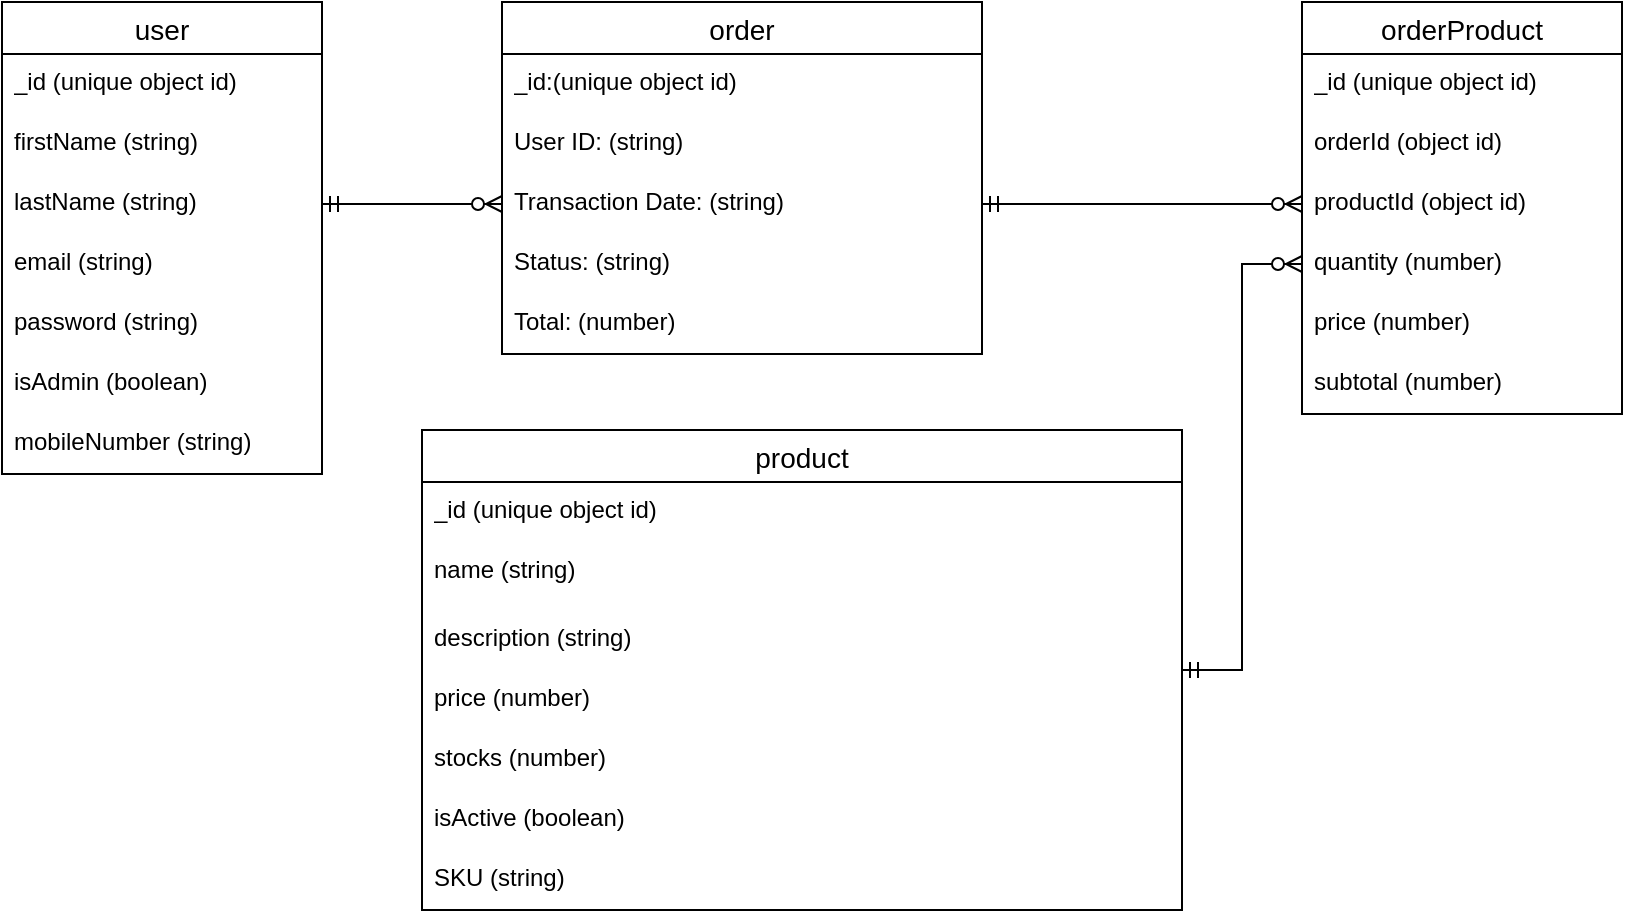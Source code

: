 <mxfile version="21.6.5" type="google">
  <diagram id="R2lEEEUBdFMjLlhIrx00" name="Page-1">
    <mxGraphModel grid="1" page="1" gridSize="10" guides="1" tooltips="1" connect="1" arrows="1" fold="1" pageScale="1" pageWidth="850" pageHeight="1100" math="0" shadow="0" extFonts="Permanent Marker^https://fonts.googleapis.com/css?family=Permanent+Marker">
      <root>
        <mxCell id="0" />
        <mxCell id="1" parent="0" />
        <mxCell id="putvErkf_g4xIwPqzJZy-3" value="user" style="swimlane;fontStyle=0;childLayout=stackLayout;horizontal=1;startSize=26;horizontalStack=0;resizeParent=1;resizeParentMax=0;resizeLast=0;collapsible=1;marginBottom=0;align=center;fontSize=14;" vertex="1" parent="1">
          <mxGeometry x="110" y="336" width="160" height="236" as="geometry" />
        </mxCell>
        <mxCell id="putvErkf_g4xIwPqzJZy-4" value="_id (unique object id)" style="text;strokeColor=none;fillColor=none;spacingLeft=4;spacingRight=4;overflow=hidden;rotatable=0;points=[[0,0.5],[1,0.5]];portConstraint=eastwest;fontSize=12;whiteSpace=wrap;html=1;" vertex="1" parent="putvErkf_g4xIwPqzJZy-3">
          <mxGeometry y="26" width="160" height="30" as="geometry" />
        </mxCell>
        <mxCell id="putvErkf_g4xIwPqzJZy-5" value="firstName (string)" style="text;strokeColor=none;fillColor=none;spacingLeft=4;spacingRight=4;overflow=hidden;rotatable=0;points=[[0,0.5],[1,0.5]];portConstraint=eastwest;fontSize=12;whiteSpace=wrap;html=1;" vertex="1" parent="putvErkf_g4xIwPqzJZy-3">
          <mxGeometry y="56" width="160" height="30" as="geometry" />
        </mxCell>
        <mxCell id="putvErkf_g4xIwPqzJZy-6" value="lastName (string)" style="text;strokeColor=none;fillColor=none;spacingLeft=4;spacingRight=4;overflow=hidden;rotatable=0;points=[[0,0.5],[1,0.5]];portConstraint=eastwest;fontSize=12;whiteSpace=wrap;html=1;" vertex="1" parent="putvErkf_g4xIwPqzJZy-3">
          <mxGeometry y="86" width="160" height="30" as="geometry" />
        </mxCell>
        <mxCell id="Y567aEEgPNos695ZxgS2-1" value="email (string)" style="text;strokeColor=none;fillColor=none;spacingLeft=4;spacingRight=4;overflow=hidden;rotatable=0;points=[[0,0.5],[1,0.5]];portConstraint=eastwest;fontSize=12;whiteSpace=wrap;html=1;" vertex="1" parent="putvErkf_g4xIwPqzJZy-3">
          <mxGeometry y="116" width="160" height="30" as="geometry" />
        </mxCell>
        <mxCell id="Y567aEEgPNos695ZxgS2-2" value="password (string)" style="text;strokeColor=none;fillColor=none;spacingLeft=4;spacingRight=4;overflow=hidden;rotatable=0;points=[[0,0.5],[1,0.5]];portConstraint=eastwest;fontSize=12;whiteSpace=wrap;html=1;" vertex="1" parent="putvErkf_g4xIwPqzJZy-3">
          <mxGeometry y="146" width="160" height="30" as="geometry" />
        </mxCell>
        <mxCell id="Y567aEEgPNos695ZxgS2-3" value="isAdmin (boolean)" style="text;strokeColor=none;fillColor=none;spacingLeft=4;spacingRight=4;overflow=hidden;rotatable=0;points=[[0,0.5],[1,0.5]];portConstraint=eastwest;fontSize=12;whiteSpace=wrap;html=1;" vertex="1" parent="putvErkf_g4xIwPqzJZy-3">
          <mxGeometry y="176" width="160" height="30" as="geometry" />
        </mxCell>
        <mxCell id="Y567aEEgPNos695ZxgS2-4" value="mobileNumber (string)" style="text;strokeColor=none;fillColor=none;spacingLeft=4;spacingRight=4;overflow=hidden;rotatable=0;points=[[0,0.5],[1,0.5]];portConstraint=eastwest;fontSize=12;whiteSpace=wrap;html=1;" vertex="1" parent="putvErkf_g4xIwPqzJZy-3">
          <mxGeometry y="206" width="160" height="30" as="geometry" />
        </mxCell>
        <mxCell id="putvErkf_g4xIwPqzJZy-7" value="product" style="swimlane;fontStyle=0;childLayout=stackLayout;horizontal=1;startSize=26;horizontalStack=0;resizeParent=1;resizeParentMax=0;resizeLast=0;collapsible=1;marginBottom=0;align=center;fontSize=14;" vertex="1" parent="1">
          <mxGeometry x="320" y="550" width="380" height="240" as="geometry" />
        </mxCell>
        <mxCell id="putvErkf_g4xIwPqzJZy-8" value="_id (unique object id)" style="text;strokeColor=none;fillColor=none;spacingLeft=4;spacingRight=4;overflow=hidden;rotatable=0;points=[[0,0.5],[1,0.5]];portConstraint=eastwest;fontSize=12;whiteSpace=wrap;html=1;" vertex="1" parent="putvErkf_g4xIwPqzJZy-7">
          <mxGeometry y="26" width="380" height="30" as="geometry" />
        </mxCell>
        <mxCell id="cEaCsbyFR_u0KVqD7C1r-1" value="name (string)" style="text;strokeColor=none;fillColor=none;spacingLeft=4;spacingRight=4;overflow=hidden;rotatable=0;points=[[0,0.5],[1,0.5]];portConstraint=eastwest;fontSize=12;whiteSpace=wrap;html=1;" vertex="1" parent="putvErkf_g4xIwPqzJZy-7">
          <mxGeometry y="56" width="380" height="34" as="geometry" />
        </mxCell>
        <mxCell id="cEaCsbyFR_u0KVqD7C1r-2" value="description (string)" style="text;strokeColor=none;fillColor=none;spacingLeft=4;spacingRight=4;overflow=hidden;rotatable=0;points=[[0,0.5],[1,0.5]];portConstraint=eastwest;fontSize=12;whiteSpace=wrap;html=1;" vertex="1" parent="putvErkf_g4xIwPqzJZy-7">
          <mxGeometry y="90" width="380" height="30" as="geometry" />
        </mxCell>
        <mxCell id="cEaCsbyFR_u0KVqD7C1r-3" value="price (number)" style="text;strokeColor=none;fillColor=none;spacingLeft=4;spacingRight=4;overflow=hidden;rotatable=0;points=[[0,0.5],[1,0.5]];portConstraint=eastwest;fontSize=12;whiteSpace=wrap;html=1;" vertex="1" parent="putvErkf_g4xIwPqzJZy-7">
          <mxGeometry y="120" width="380" height="30" as="geometry" />
        </mxCell>
        <mxCell id="cEaCsbyFR_u0KVqD7C1r-4" value="stocks (number)" style="text;strokeColor=none;fillColor=none;spacingLeft=4;spacingRight=4;overflow=hidden;rotatable=0;points=[[0,0.5],[1,0.5]];portConstraint=eastwest;fontSize=12;whiteSpace=wrap;html=1;" vertex="1" parent="putvErkf_g4xIwPqzJZy-7">
          <mxGeometry y="150" width="380" height="30" as="geometry" />
        </mxCell>
        <mxCell id="cEaCsbyFR_u0KVqD7C1r-5" value="isActive (boolean)" style="text;strokeColor=none;fillColor=none;spacingLeft=4;spacingRight=4;overflow=hidden;rotatable=0;points=[[0,0.5],[1,0.5]];portConstraint=eastwest;fontSize=12;whiteSpace=wrap;html=1;" vertex="1" parent="putvErkf_g4xIwPqzJZy-7">
          <mxGeometry y="180" width="380" height="30" as="geometry" />
        </mxCell>
        <mxCell id="Y567aEEgPNos695ZxgS2-6" value="SKU (string)" style="text;strokeColor=none;fillColor=none;spacingLeft=4;spacingRight=4;overflow=hidden;rotatable=0;points=[[0,0.5],[1,0.5]];portConstraint=eastwest;fontSize=12;whiteSpace=wrap;html=1;" vertex="1" parent="putvErkf_g4xIwPqzJZy-7">
          <mxGeometry y="210" width="380" height="30" as="geometry" />
        </mxCell>
        <mxCell id="putvErkf_g4xIwPqzJZy-11" value="orderProduct" style="swimlane;fontStyle=0;childLayout=stackLayout;horizontal=1;startSize=26;horizontalStack=0;resizeParent=1;resizeParentMax=0;resizeLast=0;collapsible=1;marginBottom=0;align=center;fontSize=14;" vertex="1" parent="1">
          <mxGeometry x="760" y="336" width="160" height="206" as="geometry" />
        </mxCell>
        <mxCell id="putvErkf_g4xIwPqzJZy-12" value="_id (unique object id)" style="text;strokeColor=none;fillColor=none;spacingLeft=4;spacingRight=4;overflow=hidden;rotatable=0;points=[[0,0.5],[1,0.5]];portConstraint=eastwest;fontSize=12;whiteSpace=wrap;html=1;" vertex="1" parent="putvErkf_g4xIwPqzJZy-11">
          <mxGeometry y="26" width="160" height="30" as="geometry" />
        </mxCell>
        <mxCell id="putvErkf_g4xIwPqzJZy-13" value="orderId (object id)" style="text;strokeColor=none;fillColor=none;spacingLeft=4;spacingRight=4;overflow=hidden;rotatable=0;points=[[0,0.5],[1,0.5]];portConstraint=eastwest;fontSize=12;whiteSpace=wrap;html=1;" vertex="1" parent="putvErkf_g4xIwPqzJZy-11">
          <mxGeometry y="56" width="160" height="30" as="geometry" />
        </mxCell>
        <mxCell id="putvErkf_g4xIwPqzJZy-14" value="productId (object id)" style="text;strokeColor=none;fillColor=none;spacingLeft=4;spacingRight=4;overflow=hidden;rotatable=0;points=[[0,0.5],[1,0.5]];portConstraint=eastwest;fontSize=12;whiteSpace=wrap;html=1;" vertex="1" parent="putvErkf_g4xIwPqzJZy-11">
          <mxGeometry y="86" width="160" height="30" as="geometry" />
        </mxCell>
        <mxCell id="rhcm00u6vaEFbPQrVmW9-1" value="quantity (number)" style="text;strokeColor=none;fillColor=none;spacingLeft=4;spacingRight=4;overflow=hidden;rotatable=0;points=[[0,0.5],[1,0.5]];portConstraint=eastwest;fontSize=12;whiteSpace=wrap;html=1;" vertex="1" parent="putvErkf_g4xIwPqzJZy-11">
          <mxGeometry y="116" width="160" height="30" as="geometry" />
        </mxCell>
        <mxCell id="rhcm00u6vaEFbPQrVmW9-2" value="price (number)" style="text;strokeColor=none;fillColor=none;spacingLeft=4;spacingRight=4;overflow=hidden;rotatable=0;points=[[0,0.5],[1,0.5]];portConstraint=eastwest;fontSize=12;whiteSpace=wrap;html=1;" vertex="1" parent="putvErkf_g4xIwPqzJZy-11">
          <mxGeometry y="146" width="160" height="30" as="geometry" />
        </mxCell>
        <mxCell id="Y567aEEgPNos695ZxgS2-5" value="subtotal (number)" style="text;strokeColor=none;fillColor=none;spacingLeft=4;spacingRight=4;overflow=hidden;rotatable=0;points=[[0,0.5],[1,0.5]];portConstraint=eastwest;fontSize=12;whiteSpace=wrap;html=1;" vertex="1" parent="putvErkf_g4xIwPqzJZy-11">
          <mxGeometry y="176" width="160" height="30" as="geometry" />
        </mxCell>
        <mxCell id="putvErkf_g4xIwPqzJZy-15" value="order" style="swimlane;fontStyle=0;childLayout=stackLayout;horizontal=1;startSize=26;horizontalStack=0;resizeParent=1;resizeParentMax=0;resizeLast=0;collapsible=1;marginBottom=0;align=center;fontSize=14;" vertex="1" parent="1">
          <mxGeometry x="360" y="336" width="240" height="176" as="geometry" />
        </mxCell>
        <mxCell id="putvErkf_g4xIwPqzJZy-16" value="_id:(unique object id)" style="text;strokeColor=none;fillColor=none;spacingLeft=4;spacingRight=4;overflow=hidden;rotatable=0;points=[[0,0.5],[1,0.5]];portConstraint=eastwest;fontSize=12;whiteSpace=wrap;html=1;" vertex="1" parent="putvErkf_g4xIwPqzJZy-15">
          <mxGeometry y="26" width="240" height="30" as="geometry" />
        </mxCell>
        <mxCell id="putvErkf_g4xIwPqzJZy-17" value="User ID: (string)" style="text;strokeColor=none;fillColor=none;spacingLeft=4;spacingRight=4;overflow=hidden;rotatable=0;points=[[0,0.5],[1,0.5]];portConstraint=eastwest;fontSize=12;whiteSpace=wrap;html=1;" vertex="1" parent="putvErkf_g4xIwPqzJZy-15">
          <mxGeometry y="56" width="240" height="30" as="geometry" />
        </mxCell>
        <mxCell id="putvErkf_g4xIwPqzJZy-18" value="Transaction Date: (string)" style="text;strokeColor=none;fillColor=none;spacingLeft=4;spacingRight=4;overflow=hidden;rotatable=0;points=[[0,0.5],[1,0.5]];portConstraint=eastwest;fontSize=12;whiteSpace=wrap;html=1;" vertex="1" parent="putvErkf_g4xIwPqzJZy-15">
          <mxGeometry y="86" width="240" height="30" as="geometry" />
        </mxCell>
        <mxCell id="sE8GdxJQ4sivTRfQq-GX-2" value="Status: (string)" style="text;strokeColor=none;fillColor=none;spacingLeft=4;spacingRight=4;overflow=hidden;rotatable=0;points=[[0,0.5],[1,0.5]];portConstraint=eastwest;fontSize=12;whiteSpace=wrap;html=1;" vertex="1" parent="putvErkf_g4xIwPqzJZy-15">
          <mxGeometry y="116" width="240" height="30" as="geometry" />
        </mxCell>
        <mxCell id="sE8GdxJQ4sivTRfQq-GX-3" value="Total: (number)" style="text;strokeColor=none;fillColor=none;spacingLeft=4;spacingRight=4;overflow=hidden;rotatable=0;points=[[0,0.5],[1,0.5]];portConstraint=eastwest;fontSize=12;whiteSpace=wrap;html=1;" vertex="1" parent="putvErkf_g4xIwPqzJZy-15">
          <mxGeometry y="146" width="240" height="30" as="geometry" />
        </mxCell>
        <mxCell id="Y567aEEgPNos695ZxgS2-7" value="" style="edgeStyle=entityRelationEdgeStyle;fontSize=12;html=1;endArrow=ERzeroToMany;startArrow=ERmandOne;rounded=0;exitX=1;exitY=0.5;exitDx=0;exitDy=0;entryX=0;entryY=0.5;entryDx=0;entryDy=0;" edge="1" parent="1" source="putvErkf_g4xIwPqzJZy-6" target="putvErkf_g4xIwPqzJZy-18">
          <mxGeometry width="100" height="100" relative="1" as="geometry">
            <mxPoint x="320" y="380" as="sourcePoint" />
            <mxPoint x="420" y="280" as="targetPoint" />
          </mxGeometry>
        </mxCell>
        <mxCell id="Y567aEEgPNos695ZxgS2-16" value="" style="edgeStyle=entityRelationEdgeStyle;fontSize=12;html=1;endArrow=ERzeroToMany;startArrow=ERmandOne;rounded=0;exitX=1;exitY=0.5;exitDx=0;exitDy=0;entryX=0;entryY=0.5;entryDx=0;entryDy=0;" edge="1" parent="1" source="putvErkf_g4xIwPqzJZy-7" target="rhcm00u6vaEFbPQrVmW9-1">
          <mxGeometry width="100" height="100" relative="1" as="geometry">
            <mxPoint x="690" y="710" as="sourcePoint" />
            <mxPoint x="790" y="610" as="targetPoint" />
            <Array as="points">
              <mxPoint x="690" y="570" />
            </Array>
          </mxGeometry>
        </mxCell>
        <mxCell id="Y567aEEgPNos695ZxgS2-17" value="" style="edgeStyle=entityRelationEdgeStyle;fontSize=12;html=1;endArrow=ERzeroToMany;startArrow=ERmandOne;rounded=0;exitX=1;exitY=0.5;exitDx=0;exitDy=0;entryX=0;entryY=0.5;entryDx=0;entryDy=0;" edge="1" parent="1" source="putvErkf_g4xIwPqzJZy-18" target="putvErkf_g4xIwPqzJZy-14">
          <mxGeometry width="100" height="100" relative="1" as="geometry">
            <mxPoint x="690" y="413" as="sourcePoint" />
            <mxPoint x="750" y="210" as="targetPoint" />
            <Array as="points">
              <mxPoint x="680" y="313" />
            </Array>
          </mxGeometry>
        </mxCell>
      </root>
    </mxGraphModel>
  </diagram>
</mxfile>
